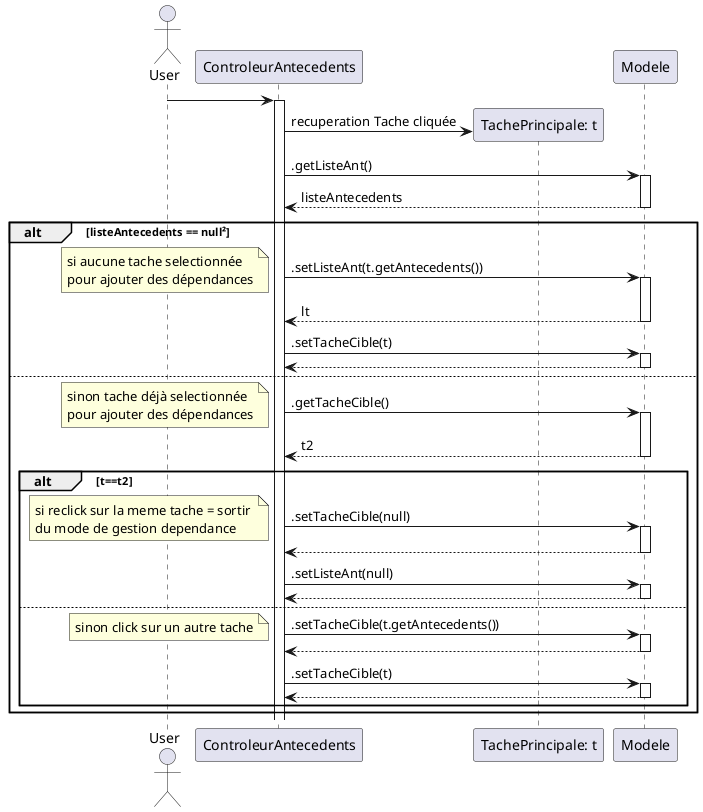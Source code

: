 @startuml

actor User

User -> ControleurAntecedents
activate ControleurAntecedents
    create "TachePrincipale: t"
    ControleurAntecedents -> "TachePrincipale: t": recuperation Tache cliquée

    ControleurAntecedents -> Modele: .getListeAnt()
    activate Modele
    ControleurAntecedents <-- Modele: listeAntecedents

    deactivate Modele

    alt listeAntecedents == null²
        ControleurAntecedents -> Modele: .setListeAnt(t.getAntecedents())
        note left: si aucune tache selectionnée \npour ajouter des dépendances
        activate Modele
        ControleurAntecedents <-- Modele: lt
        deactivate Modele

        ControleurAntecedents -> Modele: .setTacheCible(t)
        activate Modele
        ControleurAntecedents <-- Modele:
        deactivate Modele

    else
        ControleurAntecedents -> Modele: .getTacheCible()
        note left: sinon tache déjà selectionnée \npour ajouter des dépendances

        activate Modele
        ControleurAntecedents <-- Modele: t2
        deactivate Modele

        alt t==t2
            ControleurAntecedents -> Modele: .setTacheCible(null)
            note left: si reclick sur la meme tache = sortir \ndu mode de gestion dependance
            activate Modele
            ControleurAntecedents <-- Modele:
            deactivate Modele

            ControleurAntecedents -> Modele: .setListeAnt(null)
            activate Modele
            ControleurAntecedents <-- Modele:
            deactivate Modele

        else
            ControleurAntecedents -> Modele: .setTacheCible(t.getAntecedents())
            note left: sinon click sur un autre tache
            activate Modele
            ControleurAntecedents <-- Modele:
            deactivate Modele

            ControleurAntecedents -> Modele: .setTacheCible(t)
            activate Modele
            ControleurAntecedents <-- Modele:
            deactivate Modele

        end
    end




@enduml